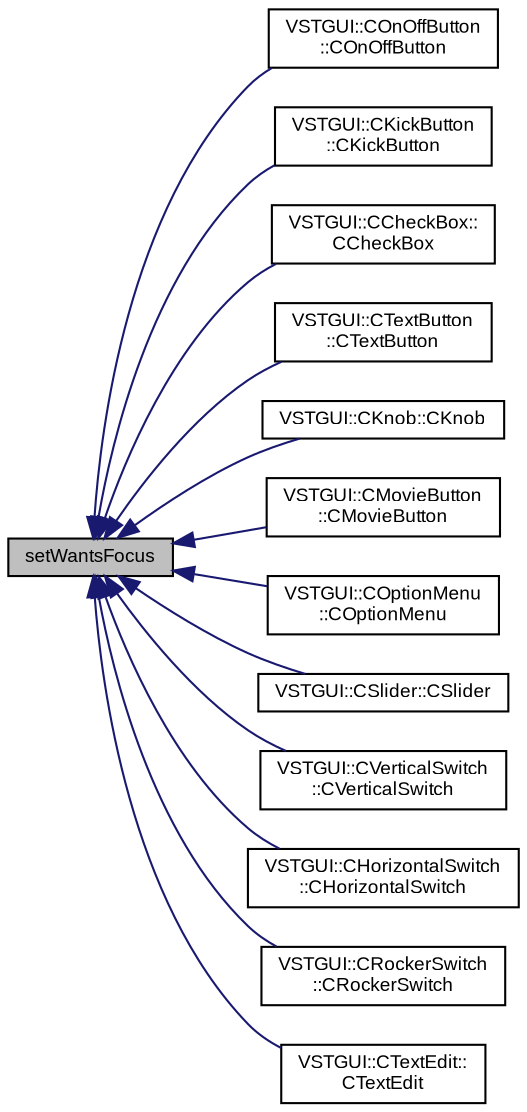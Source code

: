 digraph "setWantsFocus"
{
  bgcolor="transparent";
  edge [fontname="Arial",fontsize="9",labelfontname="Arial",labelfontsize="9"];
  node [fontname="Arial",fontsize="9",shape=record];
  rankdir="LR";
  Node1 [label="setWantsFocus",height=0.2,width=0.4,color="black", fillcolor="grey75", style="filled" fontcolor="black"];
  Node1 -> Node2 [dir="back",color="midnightblue",fontsize="9",style="solid",fontname="Arial"];
  Node2 [label="VSTGUI::COnOffButton\l::COnOffButton",height=0.2,width=0.4,color="black",URL="$class_v_s_t_g_u_i_1_1_c_on_off_button.html#ad9b394f3766b915d0cdb2c9191121e98"];
  Node1 -> Node3 [dir="back",color="midnightblue",fontsize="9",style="solid",fontname="Arial"];
  Node3 [label="VSTGUI::CKickButton\l::CKickButton",height=0.2,width=0.4,color="black",URL="$class_v_s_t_g_u_i_1_1_c_kick_button.html#a26fca5e2a7e61d2fa6983a52d020f6c6"];
  Node1 -> Node4 [dir="back",color="midnightblue",fontsize="9",style="solid",fontname="Arial"];
  Node4 [label="VSTGUI::CCheckBox::\lCCheckBox",height=0.2,width=0.4,color="black",URL="$class_v_s_t_g_u_i_1_1_c_check_box.html#a2ddaf03962ab8d1eaf7796100ffdf256"];
  Node1 -> Node5 [dir="back",color="midnightblue",fontsize="9",style="solid",fontname="Arial"];
  Node5 [label="VSTGUI::CTextButton\l::CTextButton",height=0.2,width=0.4,color="black",URL="$class_v_s_t_g_u_i_1_1_c_text_button.html#a1db3e3cdd3ed48862b98042993821718"];
  Node1 -> Node6 [dir="back",color="midnightblue",fontsize="9",style="solid",fontname="Arial"];
  Node6 [label="VSTGUI::CKnob::CKnob",height=0.2,width=0.4,color="black",URL="$class_v_s_t_g_u_i_1_1_c_knob.html#a08bb02c6da7322a93f8af1070649bc86"];
  Node1 -> Node7 [dir="back",color="midnightblue",fontsize="9",style="solid",fontname="Arial"];
  Node7 [label="VSTGUI::CMovieButton\l::CMovieButton",height=0.2,width=0.4,color="black",URL="$class_v_s_t_g_u_i_1_1_c_movie_button.html#aa40de8890ee43963ad2d4380d67eb6c4"];
  Node1 -> Node8 [dir="back",color="midnightblue",fontsize="9",style="solid",fontname="Arial"];
  Node8 [label="VSTGUI::COptionMenu\l::COptionMenu",height=0.2,width=0.4,color="black",URL="$class_v_s_t_g_u_i_1_1_c_option_menu.html#a49a6d82b38658cee27495d2cc90dc052"];
  Node1 -> Node9 [dir="back",color="midnightblue",fontsize="9",style="solid",fontname="Arial"];
  Node9 [label="VSTGUI::CSlider::CSlider",height=0.2,width=0.4,color="black",URL="$class_v_s_t_g_u_i_1_1_c_slider.html#a7b50987e1eac9f13db9a39c5639158c4"];
  Node1 -> Node10 [dir="back",color="midnightblue",fontsize="9",style="solid",fontname="Arial"];
  Node10 [label="VSTGUI::CVerticalSwitch\l::CVerticalSwitch",height=0.2,width=0.4,color="black",URL="$class_v_s_t_g_u_i_1_1_c_vertical_switch.html#a34e486b1a0b479b926dd0bedd7ce90bf"];
  Node1 -> Node11 [dir="back",color="midnightblue",fontsize="9",style="solid",fontname="Arial"];
  Node11 [label="VSTGUI::CHorizontalSwitch\l::CHorizontalSwitch",height=0.2,width=0.4,color="black",URL="$class_v_s_t_g_u_i_1_1_c_horizontal_switch.html#ae8b11e2903a62afc4d7cd682c16f7e83"];
  Node1 -> Node12 [dir="back",color="midnightblue",fontsize="9",style="solid",fontname="Arial"];
  Node12 [label="VSTGUI::CRockerSwitch\l::CRockerSwitch",height=0.2,width=0.4,color="black",URL="$class_v_s_t_g_u_i_1_1_c_rocker_switch.html#aa8998ebbcd201af276ebf618ef9bb4be"];
  Node1 -> Node13 [dir="back",color="midnightblue",fontsize="9",style="solid",fontname="Arial"];
  Node13 [label="VSTGUI::CTextEdit::\lCTextEdit",height=0.2,width=0.4,color="black",URL="$class_v_s_t_g_u_i_1_1_c_text_edit.html#a92e7d7bdd6bc28085530cfe0c4a7e5a5"];
}
